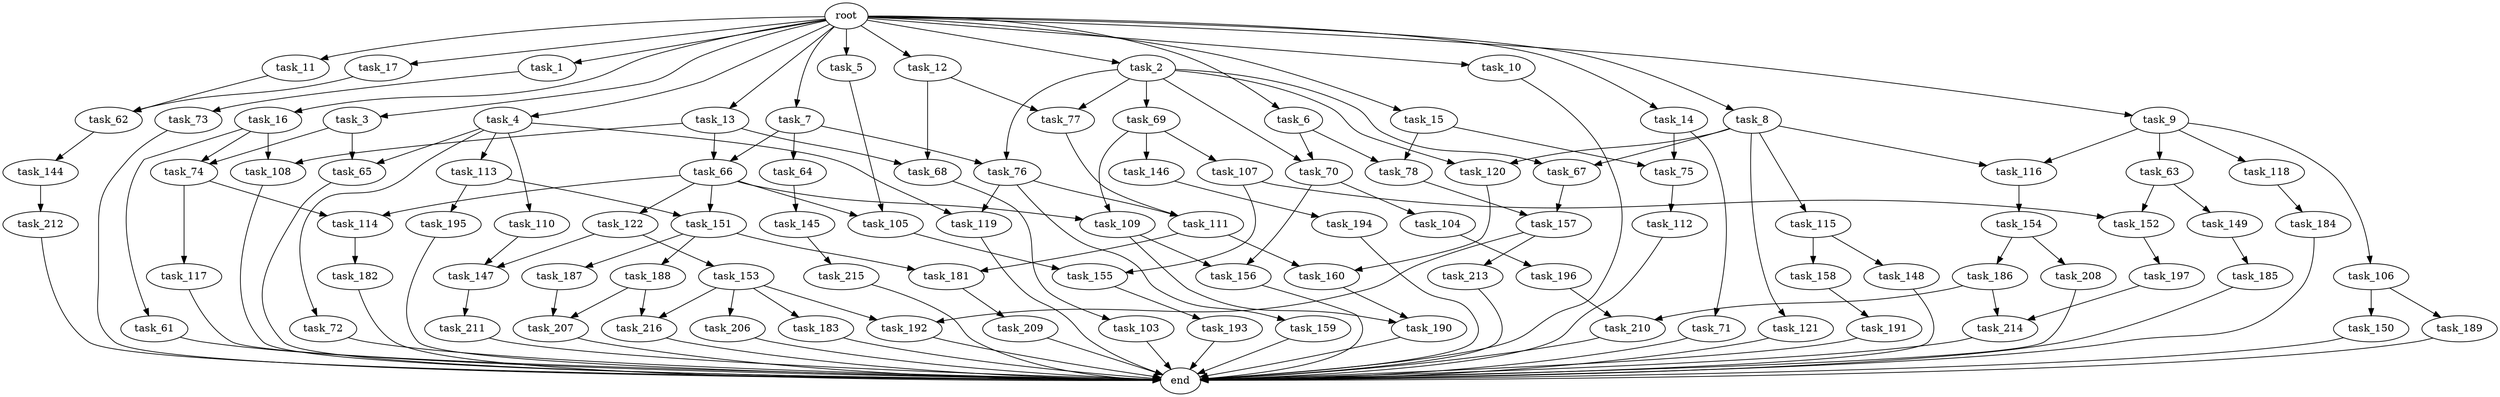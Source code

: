 digraph G {
  task_207 [size="1408749273.088000"];
  task_149 [size="420906795.008000"];
  task_192 [size="618475290.624000"];
  task_16 [size="1.024000"];
  task_212 [size="858993459.200000"];
  task_155 [size="386547056.640000"];
  task_158 [size="34359738.368000"];
  task_213 [size="309237645.312000"];
  task_190 [size="687194767.360000"];
  task_119 [size="687194767.360000"];
  task_13 [size="1.024000"];
  task_11 [size="1.024000"];
  task_113 [size="549755813.888000"];
  task_68 [size="455266533.376000"];
  task_111 [size="558345748.480000"];
  task_117 [size="858993459.200000"];
  task_145 [size="214748364.800000"];
  task_151 [size="1391569403.904000"];
  task_62 [size="773094113.280000"];
  task_1 [size="1.024000"];
  task_108 [size="635655159.808000"];
  task_156 [size="627065225.216000"];
  task_182 [size="420906795.008000"];
  task_6 [size="1.024000"];
  task_147 [size="833223655.424000"];
  task_72 [size="549755813.888000"];
  task_185 [size="34359738.368000"];
  task_63 [size="858993459.200000"];
  root [size="0.000000"];
  task_216 [size="1168231104.512000"];
  task_104 [size="77309411.328000"];
  task_7 [size="1.024000"];
  task_74 [size="910533066.752000"];
  task_148 [size="34359738.368000"];
  task_159 [size="137438953.472000"];
  task_152 [size="730144440.320000"];
  task_106 [size="858993459.200000"];
  task_157 [size="910533066.752000"];
  task_215 [size="858993459.200000"];
  task_184 [size="137438953.472000"];
  task_115 [size="420906795.008000"];
  task_77 [size="171798691.840000"];
  task_210 [size="764504178.688000"];
  task_195 [size="695784701.952000"];
  task_209 [size="137438953.472000"];
  task_110 [size="549755813.888000"];
  task_153 [size="695784701.952000"];
  task_114 [size="1554778161.152000"];
  task_66 [size="558345748.480000"];
  task_4 [size="1.024000"];
  task_103 [size="420906795.008000"];
  task_191 [size="420906795.008000"];
  task_112 [size="137438953.472000"];
  task_65 [size="1245540515.840000"];
  task_69 [size="137438953.472000"];
  task_73 [size="309237645.312000"];
  task_76 [size="274877906.944000"];
  task_188 [size="420906795.008000"];
  task_61 [size="214748364.800000"];
  task_208 [size="34359738.368000"];
  task_154 [size="34359738.368000"];
  task_10 [size="1.024000"];
  task_12 [size="1.024000"];
  task_14 [size="1.024000"];
  task_186 [size="34359738.368000"];
  task_187 [size="420906795.008000"];
  task_214 [size="352187318.272000"];
  task_75 [size="635655159.808000"];
  task_64 [size="137438953.472000"];
  task_121 [size="420906795.008000"];
  task_15 [size="1.024000"];
  end [size="0.000000"];
  task_150 [size="214748364.800000"];
  task_211 [size="34359738.368000"];
  task_196 [size="34359738.368000"];
  task_70 [size="274877906.944000"];
  task_160 [size="584115552.256000"];
  task_193 [size="34359738.368000"];
  task_5 [size="1.024000"];
  task_78 [size="558345748.480000"];
  task_3 [size="1.024000"];
  task_181 [size="455266533.376000"];
  task_183 [size="309237645.312000"];
  task_71 [size="214748364.800000"];
  task_144 [size="214748364.800000"];
  task_197 [size="214748364.800000"];
  task_105 [size="1391569403.904000"];
  task_194 [size="549755813.888000"];
  task_109 [size="1391569403.904000"];
  task_8 [size="1.024000"];
  task_118 [size="858993459.200000"];
  task_9 [size="1.024000"];
  task_120 [size="558345748.480000"];
  task_2 [size="1.024000"];
  task_67 [size="558345748.480000"];
  task_146 [size="695784701.952000"];
  task_17 [size="1.024000"];
  task_122 [size="695784701.952000"];
  task_107 [size="695784701.952000"];
  task_189 [size="214748364.800000"];
  task_116 [size="1279900254.208000"];
  task_206 [size="309237645.312000"];

  task_207 -> end [size="1.000000"];
  task_149 -> task_185 [size="33554432.000000"];
  task_192 -> end [size="1.000000"];
  task_16 -> task_108 [size="209715200.000000"];
  task_16 -> task_61 [size="209715200.000000"];
  task_16 -> task_74 [size="209715200.000000"];
  task_212 -> end [size="1.000000"];
  task_155 -> task_193 [size="33554432.000000"];
  task_158 -> task_191 [size="411041792.000000"];
  task_213 -> end [size="1.000000"];
  task_190 -> end [size="1.000000"];
  task_119 -> end [size="1.000000"];
  task_13 -> task_108 [size="411041792.000000"];
  task_13 -> task_66 [size="411041792.000000"];
  task_13 -> task_68 [size="411041792.000000"];
  task_11 -> task_62 [size="75497472.000000"];
  task_113 -> task_195 [size="679477248.000000"];
  task_113 -> task_151 [size="679477248.000000"];
  task_68 -> task_103 [size="411041792.000000"];
  task_111 -> task_160 [size="33554432.000000"];
  task_111 -> task_181 [size="33554432.000000"];
  task_117 -> end [size="1.000000"];
  task_145 -> task_215 [size="838860800.000000"];
  task_151 -> task_187 [size="411041792.000000"];
  task_151 -> task_181 [size="411041792.000000"];
  task_151 -> task_188 [size="411041792.000000"];
  task_62 -> task_144 [size="209715200.000000"];
  task_1 -> task_73 [size="301989888.000000"];
  task_108 -> end [size="1.000000"];
  task_156 -> end [size="1.000000"];
  task_182 -> end [size="1.000000"];
  task_6 -> task_70 [size="134217728.000000"];
  task_6 -> task_78 [size="134217728.000000"];
  task_147 -> task_211 [size="33554432.000000"];
  task_72 -> end [size="1.000000"];
  task_185 -> end [size="1.000000"];
  task_63 -> task_149 [size="411041792.000000"];
  task_63 -> task_152 [size="411041792.000000"];
  root -> task_2 [size="1.000000"];
  root -> task_7 [size="1.000000"];
  root -> task_5 [size="1.000000"];
  root -> task_11 [size="1.000000"];
  root -> task_10 [size="1.000000"];
  root -> task_16 [size="1.000000"];
  root -> task_4 [size="1.000000"];
  root -> task_17 [size="1.000000"];
  root -> task_3 [size="1.000000"];
  root -> task_13 [size="1.000000"];
  root -> task_9 [size="1.000000"];
  root -> task_6 [size="1.000000"];
  root -> task_14 [size="1.000000"];
  root -> task_8 [size="1.000000"];
  root -> task_12 [size="1.000000"];
  root -> task_15 [size="1.000000"];
  root -> task_1 [size="1.000000"];
  task_216 -> end [size="1.000000"];
  task_104 -> task_196 [size="33554432.000000"];
  task_7 -> task_66 [size="134217728.000000"];
  task_7 -> task_64 [size="134217728.000000"];
  task_7 -> task_76 [size="134217728.000000"];
  task_74 -> task_114 [size="838860800.000000"];
  task_74 -> task_117 [size="838860800.000000"];
  task_148 -> end [size="1.000000"];
  task_159 -> end [size="1.000000"];
  task_152 -> task_197 [size="209715200.000000"];
  task_106 -> task_150 [size="209715200.000000"];
  task_106 -> task_189 [size="209715200.000000"];
  task_157 -> task_192 [size="301989888.000000"];
  task_157 -> task_213 [size="301989888.000000"];
  task_215 -> end [size="1.000000"];
  task_184 -> end [size="1.000000"];
  task_115 -> task_148 [size="33554432.000000"];
  task_115 -> task_158 [size="33554432.000000"];
  task_77 -> task_111 [size="411041792.000000"];
  task_210 -> end [size="1.000000"];
  task_195 -> end [size="1.000000"];
  task_209 -> end [size="1.000000"];
  task_110 -> task_147 [size="134217728.000000"];
  task_153 -> task_216 [size="301989888.000000"];
  task_153 -> task_192 [size="301989888.000000"];
  task_153 -> task_206 [size="301989888.000000"];
  task_153 -> task_183 [size="301989888.000000"];
  task_114 -> task_182 [size="411041792.000000"];
  task_66 -> task_114 [size="679477248.000000"];
  task_66 -> task_109 [size="679477248.000000"];
  task_66 -> task_105 [size="679477248.000000"];
  task_66 -> task_151 [size="679477248.000000"];
  task_66 -> task_122 [size="679477248.000000"];
  task_4 -> task_113 [size="536870912.000000"];
  task_4 -> task_119 [size="536870912.000000"];
  task_4 -> task_65 [size="536870912.000000"];
  task_4 -> task_110 [size="536870912.000000"];
  task_4 -> task_72 [size="536870912.000000"];
  task_103 -> end [size="1.000000"];
  task_191 -> end [size="1.000000"];
  task_112 -> end [size="1.000000"];
  task_65 -> end [size="1.000000"];
  task_69 -> task_107 [size="679477248.000000"];
  task_69 -> task_146 [size="679477248.000000"];
  task_69 -> task_109 [size="679477248.000000"];
  task_73 -> end [size="1.000000"];
  task_76 -> task_111 [size="134217728.000000"];
  task_76 -> task_119 [size="134217728.000000"];
  task_76 -> task_159 [size="134217728.000000"];
  task_188 -> task_207 [size="838860800.000000"];
  task_188 -> task_216 [size="838860800.000000"];
  task_61 -> end [size="1.000000"];
  task_208 -> end [size="1.000000"];
  task_154 -> task_208 [size="33554432.000000"];
  task_154 -> task_186 [size="33554432.000000"];
  task_10 -> end [size="1.000000"];
  task_12 -> task_68 [size="33554432.000000"];
  task_12 -> task_77 [size="33554432.000000"];
  task_14 -> task_71 [size="209715200.000000"];
  task_14 -> task_75 [size="209715200.000000"];
  task_186 -> task_214 [size="209715200.000000"];
  task_186 -> task_210 [size="209715200.000000"];
  task_187 -> task_207 [size="536870912.000000"];
  task_214 -> end [size="1.000000"];
  task_75 -> task_112 [size="134217728.000000"];
  task_64 -> task_145 [size="209715200.000000"];
  task_121 -> end [size="1.000000"];
  task_15 -> task_75 [size="411041792.000000"];
  task_15 -> task_78 [size="411041792.000000"];
  task_150 -> end [size="1.000000"];
  task_211 -> end [size="1.000000"];
  task_196 -> task_210 [size="536870912.000000"];
  task_70 -> task_156 [size="75497472.000000"];
  task_70 -> task_104 [size="75497472.000000"];
  task_160 -> task_190 [size="134217728.000000"];
  task_193 -> end [size="1.000000"];
  task_5 -> task_105 [size="679477248.000000"];
  task_78 -> task_157 [size="679477248.000000"];
  task_3 -> task_74 [size="679477248.000000"];
  task_3 -> task_65 [size="679477248.000000"];
  task_181 -> task_209 [size="134217728.000000"];
  task_183 -> end [size="1.000000"];
  task_71 -> end [size="1.000000"];
  task_144 -> task_212 [size="838860800.000000"];
  task_197 -> task_214 [size="134217728.000000"];
  task_105 -> task_155 [size="75497472.000000"];
  task_194 -> end [size="1.000000"];
  task_109 -> task_156 [size="536870912.000000"];
  task_109 -> task_190 [size="536870912.000000"];
  task_8 -> task_67 [size="411041792.000000"];
  task_8 -> task_116 [size="411041792.000000"];
  task_8 -> task_115 [size="411041792.000000"];
  task_8 -> task_121 [size="411041792.000000"];
  task_8 -> task_120 [size="411041792.000000"];
  task_118 -> task_184 [size="134217728.000000"];
  task_9 -> task_116 [size="838860800.000000"];
  task_9 -> task_106 [size="838860800.000000"];
  task_9 -> task_118 [size="838860800.000000"];
  task_9 -> task_63 [size="838860800.000000"];
  task_120 -> task_160 [size="536870912.000000"];
  task_2 -> task_120 [size="134217728.000000"];
  task_2 -> task_67 [size="134217728.000000"];
  task_2 -> task_69 [size="134217728.000000"];
  task_2 -> task_70 [size="134217728.000000"];
  task_2 -> task_76 [size="134217728.000000"];
  task_2 -> task_77 [size="134217728.000000"];
  task_67 -> task_157 [size="209715200.000000"];
  task_146 -> task_194 [size="536870912.000000"];
  task_17 -> task_62 [size="679477248.000000"];
  task_122 -> task_153 [size="679477248.000000"];
  task_122 -> task_147 [size="679477248.000000"];
  task_107 -> task_152 [size="301989888.000000"];
  task_107 -> task_155 [size="301989888.000000"];
  task_189 -> end [size="1.000000"];
  task_116 -> task_154 [size="33554432.000000"];
  task_206 -> end [size="1.000000"];
}
